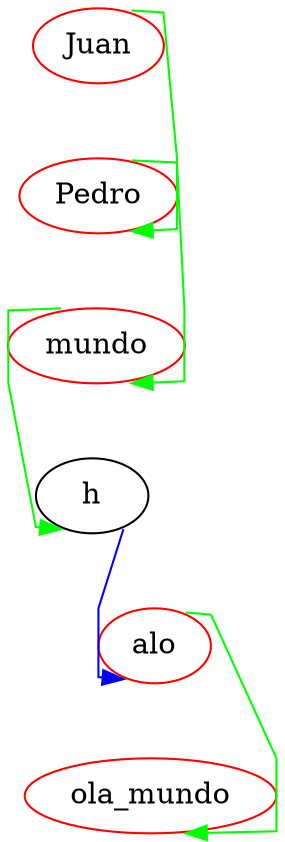 digraph{ graph [ splines=polyline]0 [label = "Juan" color ="red"];
0 :ne->1:se  [ color = "green"];
1 [label = "Pedro" color ="red"];
1 :ne->2:se  [ color = "green"];
2 [label = "mundo" color ="red"];
2:nw ->3:sw [  color = "green"];
3 [label = "h" color ="black"];
3:se->4:sw [ color = "blue"];
4 [label = "alo" color ="red"];
4 :ne->5:se  [ color = "green"];
5 [label = "ola_mundo" color ="red"];
}